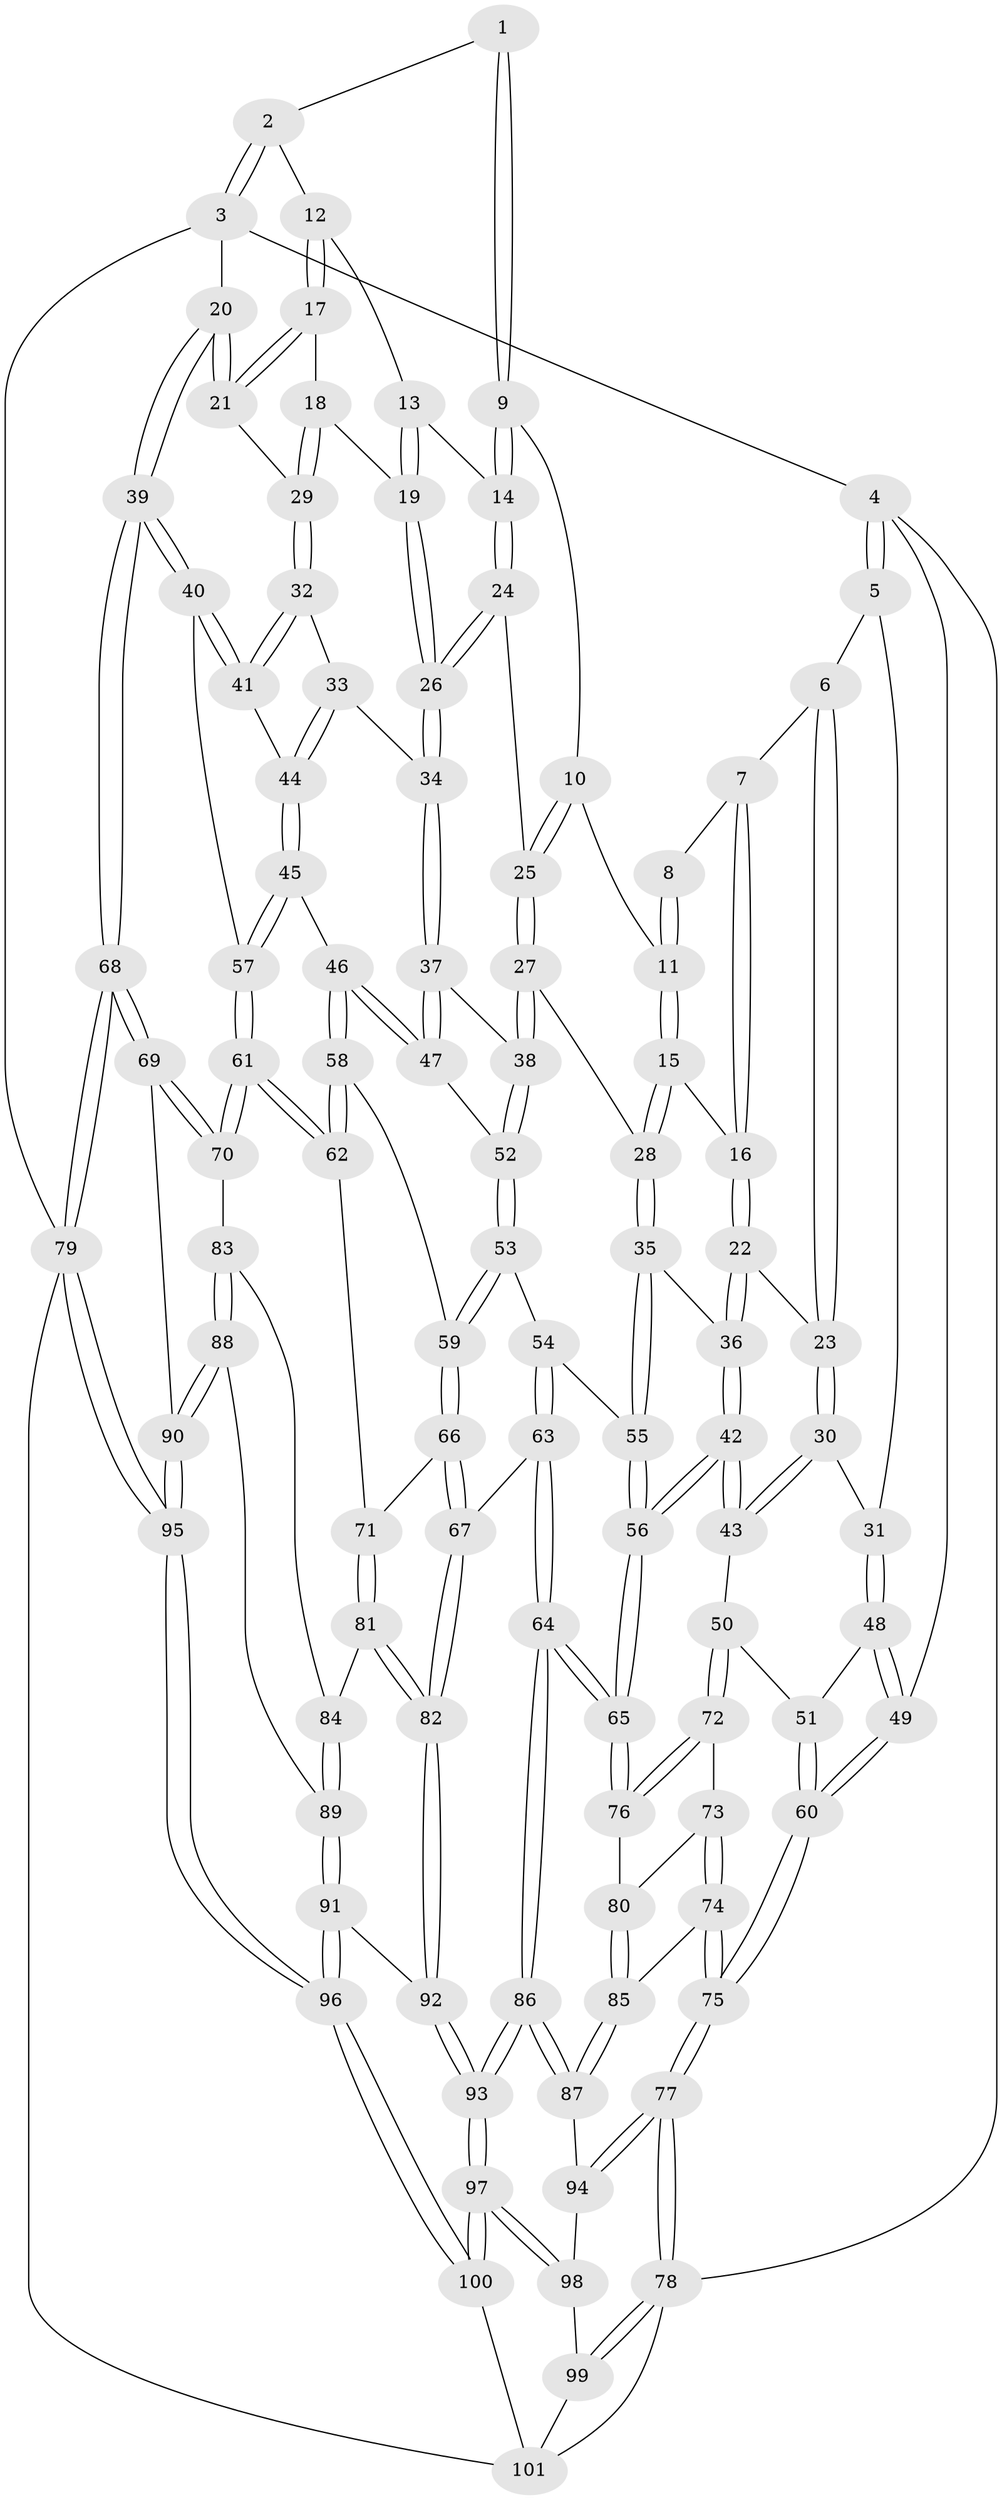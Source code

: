 // Generated by graph-tools (version 1.1) at 2025/27/03/09/25 03:27:04]
// undirected, 101 vertices, 249 edges
graph export_dot {
graph [start="1"]
  node [color=gray90,style=filled];
  1 [pos="+0.6652618808630354+0"];
  2 [pos="+0.9858052583861245+0"];
  3 [pos="+1+0"];
  4 [pos="+0+0"];
  5 [pos="+0+0"];
  6 [pos="+0+0"];
  7 [pos="+0.046732073530408744+0"];
  8 [pos="+0.5348705782477919+0"];
  9 [pos="+0.681572131630285+0.08106060663457561"];
  10 [pos="+0.5928096966892864+0.09811306057283285"];
  11 [pos="+0.4699339693595565+0.09038836115767215"];
  12 [pos="+0.8864129611713418+0.008773741103157527"];
  13 [pos="+0.8343442707460972+0.049829615558815786"];
  14 [pos="+0.6935363307248404+0.09752400012112747"];
  15 [pos="+0.4450239466137034+0.12478938823968384"];
  16 [pos="+0.35173858169570565+0.10940006446116837"];
  17 [pos="+0.9015711284298142+0.08272133432735722"];
  18 [pos="+0.8099329170726043+0.18173284725528624"];
  19 [pos="+0.783551256880106+0.183932798363455"];
  20 [pos="+1+0.21553121151516694"];
  21 [pos="+0.9664333971455791+0.18830106360537333"];
  22 [pos="+0.23596767228163448+0.1919937623991471"];
  23 [pos="+0.22086534290120877+0.18986654985380852"];
  24 [pos="+0.7017981087838686+0.12899294876117393"];
  25 [pos="+0.6042617233163283+0.21219302425061012"];
  26 [pos="+0.7607269736968081+0.19263400984515527"];
  27 [pos="+0.5721301309277055+0.2543483476382346"];
  28 [pos="+0.4749983159522205+0.23140835986705474"];
  29 [pos="+0.9209730251544583+0.21818354207802654"];
  30 [pos="+0.11166273438126546+0.24945863985640995"];
  31 [pos="+0.10224004836266518+0.24728719796271684"];
  32 [pos="+0.9071317857788617+0.25183244154736106"];
  33 [pos="+0.8221834812291391+0.2738405055328278"];
  34 [pos="+0.7550536195162926+0.23137186512005473"];
  35 [pos="+0.45886989432188713+0.2556133867217337"];
  36 [pos="+0.2835546802971227+0.2705186102225134"];
  37 [pos="+0.7069623488281438+0.3011029381358836"];
  38 [pos="+0.5939016586579674+0.27514586984635375"];
  39 [pos="+1+0.36454555406913974"];
  40 [pos="+0.9835781423754768+0.36880958994595847"];
  41 [pos="+0.9097339225402911+0.32574454296303235"];
  42 [pos="+0.26747111754200276+0.432851686172871"];
  43 [pos="+0.18641175747023137+0.4238958608056804"];
  44 [pos="+0.8438876106349895+0.3575723265812809"];
  45 [pos="+0.8340568140114749+0.36988358247123215"];
  46 [pos="+0.7397096482166471+0.38773085249848677"];
  47 [pos="+0.7251293011776916+0.35667185328810297"];
  48 [pos="+0+0.3052117319355667"];
  49 [pos="+0+0.31611125880825336"];
  50 [pos="+0.16691969825680955+0.4345898918380548"];
  51 [pos="+0.06899938570865273+0.4112364275818163"];
  52 [pos="+0.5833173440199527+0.3819354614661236"];
  53 [pos="+0.5757502572738289+0.40614415259186437"];
  54 [pos="+0.54708713086565+0.42495029766762077"];
  55 [pos="+0.4457962595719305+0.31553461135432675"];
  56 [pos="+0.32482031826397845+0.4712834783094306"];
  57 [pos="+0.894048676508811+0.4569989457410452"];
  58 [pos="+0.7253738261871419+0.43508709059389006"];
  59 [pos="+0.6782020912940112+0.4422956891105681"];
  60 [pos="+0+0.6011714430579304"];
  61 [pos="+0.8899260936560723+0.519846683093923"];
  62 [pos="+0.7278964076079459+0.4411776460196194"];
  63 [pos="+0.4974601759298224+0.5503631254411303"];
  64 [pos="+0.40645225540343205+0.5840477962928697"];
  65 [pos="+0.35324307073033184+0.5286467413499983"];
  66 [pos="+0.5892625264584525+0.5314973094193199"];
  67 [pos="+0.5279148753182503+0.5559180787302169"];
  68 [pos="+1+0.5794694334822874"];
  69 [pos="+0.9637957348383975+0.5817788095222621"];
  70 [pos="+0.9065944545467858+0.5616805045041562"];
  71 [pos="+0.7208983518723424+0.5458201360289037"];
  72 [pos="+0.10866020279939514+0.5221318912421261"];
  73 [pos="+0.10576959667488026+0.5256834689589232"];
  74 [pos="+0+0.5891245134702933"];
  75 [pos="+0+0.6105441861116336"];
  76 [pos="+0.23209806095700358+0.5872999916117901"];
  77 [pos="+0+0.6863991052906291"];
  78 [pos="+0+1"];
  79 [pos="+1+1"];
  80 [pos="+0.1747307100353015+0.6254205831258788"];
  81 [pos="+0.738646385550985+0.5966643220450575"];
  82 [pos="+0.6672049314161362+0.661244807174754"];
  83 [pos="+0.8705601711644234+0.5817544879588441"];
  84 [pos="+0.7631751689627078+0.6008801294645785"];
  85 [pos="+0.15607845160913386+0.6791537248752886"];
  86 [pos="+0.39241923554307073+0.766523719967747"];
  87 [pos="+0.16958235753681655+0.721940411464519"];
  88 [pos="+0.8343184465710108+0.7328519176775621"];
  89 [pos="+0.8064063995965506+0.7386617414437329"];
  90 [pos="+0.9033261108641083+0.756031493238854"];
  91 [pos="+0.7086109868548712+0.8102173773674491"];
  92 [pos="+0.6572257989765964+0.7903852079378774"];
  93 [pos="+0.43118199666343776+0.8682264418834537"];
  94 [pos="+0.08186959126781113+0.8072769248360577"];
  95 [pos="+1+1"];
  96 [pos="+1+1"];
  97 [pos="+0.4130420168032181+0.9385270571478227"];
  98 [pos="+0.08840894009736798+0.8236879240158714"];
  99 [pos="+0.08664368738729944+0.8707459887105777"];
  100 [pos="+0.4014785190184518+1"];
  101 [pos="+0.15670894267997726+1"];
  1 -- 2;
  1 -- 9;
  1 -- 9;
  2 -- 3;
  2 -- 3;
  2 -- 12;
  3 -- 4;
  3 -- 20;
  3 -- 79;
  4 -- 5;
  4 -- 5;
  4 -- 49;
  4 -- 78;
  5 -- 6;
  5 -- 31;
  6 -- 7;
  6 -- 23;
  6 -- 23;
  7 -- 8;
  7 -- 16;
  7 -- 16;
  8 -- 11;
  8 -- 11;
  9 -- 10;
  9 -- 14;
  9 -- 14;
  10 -- 11;
  10 -- 25;
  10 -- 25;
  11 -- 15;
  11 -- 15;
  12 -- 13;
  12 -- 17;
  12 -- 17;
  13 -- 14;
  13 -- 19;
  13 -- 19;
  14 -- 24;
  14 -- 24;
  15 -- 16;
  15 -- 28;
  15 -- 28;
  16 -- 22;
  16 -- 22;
  17 -- 18;
  17 -- 21;
  17 -- 21;
  18 -- 19;
  18 -- 29;
  18 -- 29;
  19 -- 26;
  19 -- 26;
  20 -- 21;
  20 -- 21;
  20 -- 39;
  20 -- 39;
  21 -- 29;
  22 -- 23;
  22 -- 36;
  22 -- 36;
  23 -- 30;
  23 -- 30;
  24 -- 25;
  24 -- 26;
  24 -- 26;
  25 -- 27;
  25 -- 27;
  26 -- 34;
  26 -- 34;
  27 -- 28;
  27 -- 38;
  27 -- 38;
  28 -- 35;
  28 -- 35;
  29 -- 32;
  29 -- 32;
  30 -- 31;
  30 -- 43;
  30 -- 43;
  31 -- 48;
  31 -- 48;
  32 -- 33;
  32 -- 41;
  32 -- 41;
  33 -- 34;
  33 -- 44;
  33 -- 44;
  34 -- 37;
  34 -- 37;
  35 -- 36;
  35 -- 55;
  35 -- 55;
  36 -- 42;
  36 -- 42;
  37 -- 38;
  37 -- 47;
  37 -- 47;
  38 -- 52;
  38 -- 52;
  39 -- 40;
  39 -- 40;
  39 -- 68;
  39 -- 68;
  40 -- 41;
  40 -- 41;
  40 -- 57;
  41 -- 44;
  42 -- 43;
  42 -- 43;
  42 -- 56;
  42 -- 56;
  43 -- 50;
  44 -- 45;
  44 -- 45;
  45 -- 46;
  45 -- 57;
  45 -- 57;
  46 -- 47;
  46 -- 47;
  46 -- 58;
  46 -- 58;
  47 -- 52;
  48 -- 49;
  48 -- 49;
  48 -- 51;
  49 -- 60;
  49 -- 60;
  50 -- 51;
  50 -- 72;
  50 -- 72;
  51 -- 60;
  51 -- 60;
  52 -- 53;
  52 -- 53;
  53 -- 54;
  53 -- 59;
  53 -- 59;
  54 -- 55;
  54 -- 63;
  54 -- 63;
  55 -- 56;
  55 -- 56;
  56 -- 65;
  56 -- 65;
  57 -- 61;
  57 -- 61;
  58 -- 59;
  58 -- 62;
  58 -- 62;
  59 -- 66;
  59 -- 66;
  60 -- 75;
  60 -- 75;
  61 -- 62;
  61 -- 62;
  61 -- 70;
  61 -- 70;
  62 -- 71;
  63 -- 64;
  63 -- 64;
  63 -- 67;
  64 -- 65;
  64 -- 65;
  64 -- 86;
  64 -- 86;
  65 -- 76;
  65 -- 76;
  66 -- 67;
  66 -- 67;
  66 -- 71;
  67 -- 82;
  67 -- 82;
  68 -- 69;
  68 -- 69;
  68 -- 79;
  68 -- 79;
  69 -- 70;
  69 -- 70;
  69 -- 90;
  70 -- 83;
  71 -- 81;
  71 -- 81;
  72 -- 73;
  72 -- 76;
  72 -- 76;
  73 -- 74;
  73 -- 74;
  73 -- 80;
  74 -- 75;
  74 -- 75;
  74 -- 85;
  75 -- 77;
  75 -- 77;
  76 -- 80;
  77 -- 78;
  77 -- 78;
  77 -- 94;
  77 -- 94;
  78 -- 99;
  78 -- 99;
  78 -- 101;
  79 -- 95;
  79 -- 95;
  79 -- 101;
  80 -- 85;
  80 -- 85;
  81 -- 82;
  81 -- 82;
  81 -- 84;
  82 -- 92;
  82 -- 92;
  83 -- 84;
  83 -- 88;
  83 -- 88;
  84 -- 89;
  84 -- 89;
  85 -- 87;
  85 -- 87;
  86 -- 87;
  86 -- 87;
  86 -- 93;
  86 -- 93;
  87 -- 94;
  88 -- 89;
  88 -- 90;
  88 -- 90;
  89 -- 91;
  89 -- 91;
  90 -- 95;
  90 -- 95;
  91 -- 92;
  91 -- 96;
  91 -- 96;
  92 -- 93;
  92 -- 93;
  93 -- 97;
  93 -- 97;
  94 -- 98;
  95 -- 96;
  95 -- 96;
  96 -- 100;
  96 -- 100;
  97 -- 98;
  97 -- 98;
  97 -- 100;
  97 -- 100;
  98 -- 99;
  99 -- 101;
  100 -- 101;
}
